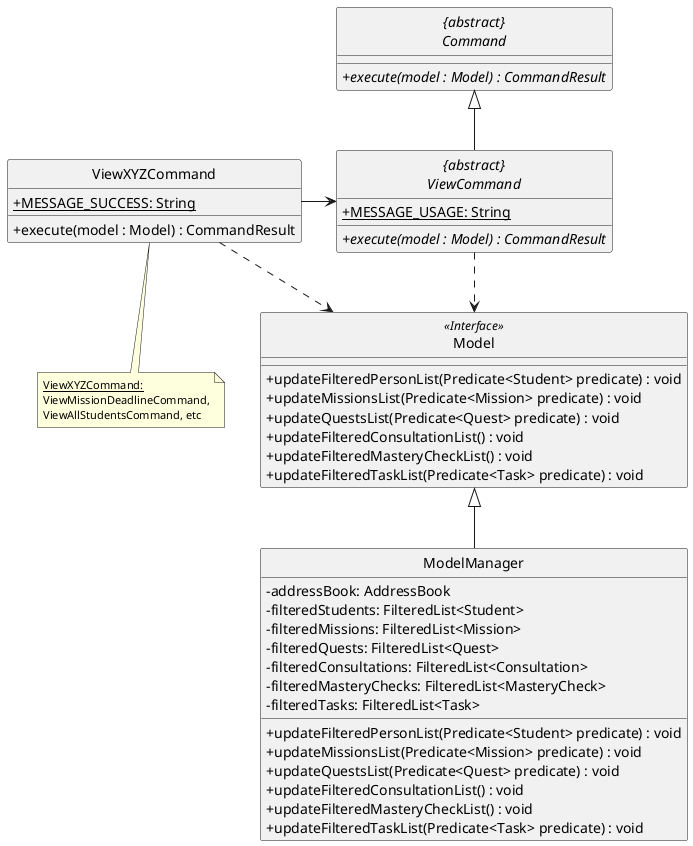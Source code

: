 @startuml
skinparam backgroundColor #ffffff
skinparam classAttributeIconSize 0
hide circle

abstract class "{abstract}\nCommand" {
    + {abstract} execute(model : Model) : CommandResult
}

class Model <<Interface>> {
    /' Methods '/
    + updateFilteredPersonList(Predicate<Student> predicate) : void
    + updateMissionsList(Predicate<Mission> predicate) : void
    + updateQuestsList(Predicate<Quest> predicate) : void
    + updateFilteredConsultationList() : void
    + updateFilteredMasteryCheckList() : void
    + updateFilteredTaskList(Predicate<Task> predicate) : void
}

class ModelManager {
    /' Attributes '/
    - addressBook: AddressBook
    - filteredStudents: FilteredList<Student>
    - filteredMissions: FilteredList<Mission>
    - filteredQuests: FilteredList<Quest>
    - filteredConsultations: FilteredList<Consultation>
    - filteredMasteryChecks: FilteredList<MasteryCheck>
    - filteredTasks: FilteredList<Task>

    /' Methods '/
    + updateFilteredPersonList(Predicate<Student> predicate) : void
    + updateMissionsList(Predicate<Mission> predicate) : void
    + updateQuestsList(Predicate<Quest> predicate) : void
    + updateFilteredConsultationList() : void
    + updateFilteredMasteryCheckList() : void
    + updateFilteredTaskList(Predicate<Task> predicate) : void
}

abstract class "{abstract}\nViewCommand"{
    /' Attributes '/
    + {static} MESSAGE_USAGE: String

    /' Methods '/
    + {abstract} execute(model : Model) : CommandResult
}

class ViewXYZCommand {
    /' Attributes '/
    + {static} MESSAGE_SUCCESS: String

    /' Methods '/
    + execute(model : Model) : CommandResult
}


note as N1
  <size: 11><u>ViewXYZCommand:</size>
  <size: 11>ViewMissionDeadlineCommand,</size>
  <size: 11>ViewAllStudentsCommand, etc</size>
end note

N1 .up. ViewXYZCommand

"{abstract}\nViewCommand" ..> Model
"{abstract}\nViewCommand" --up|> "{abstract}\nCommand"
ViewXYZCommand -> "{abstract}\nViewCommand"
"ViewXYZCommand" ..> Model
ModelManager --up|> Model
@enduml
